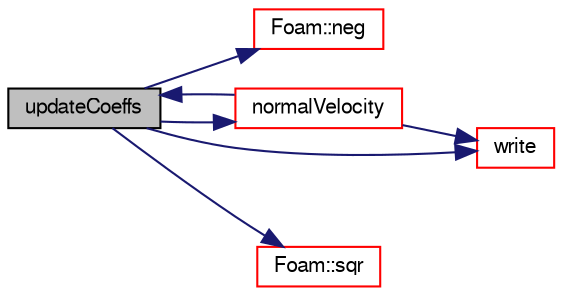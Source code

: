 digraph "updateCoeffs"
{
  bgcolor="transparent";
  edge [fontname="FreeSans",fontsize="10",labelfontname="FreeSans",labelfontsize="10"];
  node [fontname="FreeSans",fontsize="10",shape=record];
  rankdir="LR";
  Node194 [label="updateCoeffs",height=0.2,width=0.4,color="black", fillcolor="grey75", style="filled", fontcolor="black"];
  Node194 -> Node195 [color="midnightblue",fontsize="10",style="solid",fontname="FreeSans"];
  Node195 [label="Foam::neg",height=0.2,width=0.4,color="red",URL="$a21124.html#aad5b44612e484eb87fcea79a3d19ee04"];
  Node194 -> Node199 [color="midnightblue",fontsize="10",style="solid",fontname="FreeSans"];
  Node199 [label="normalVelocity",height=0.2,width=0.4,color="red",URL="$a22114.html#ae246bfeeac751e4e0f2983d48553e224",tooltip="Return the BC which provides the normal component of velocity. "];
  Node199 -> Node194 [color="midnightblue",fontsize="10",style="solid",fontname="FreeSans"];
  Node199 -> Node206 [color="midnightblue",fontsize="10",style="solid",fontname="FreeSans"];
  Node206 [label="write",height=0.2,width=0.4,color="red",URL="$a22114.html#a293fdfec8bdfbd5c3913ab4c9f3454ff",tooltip="Write. "];
  Node194 -> Node230 [color="midnightblue",fontsize="10",style="solid",fontname="FreeSans"];
  Node230 [label="Foam::sqr",height=0.2,width=0.4,color="red",URL="$a21124.html#a277dc11c581d53826ab5090b08f3b17b"];
  Node194 -> Node206 [color="midnightblue",fontsize="10",style="solid",fontname="FreeSans"];
}
